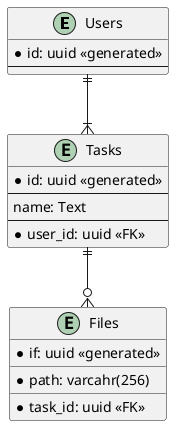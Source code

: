 @startuml

entity Users {
    *id: uuid <<generated>>
    --
}

entity Tasks {
    *id: uuid <<generated>>
    --
    name: Text
    --
    * user_id: uuid <<FK>>
}

entity Files {
    *if: uuid <<generated>>
    __
    * path: varcahr(256)
    __
    * task_id: uuid <<FK>>
}

Users ||--|{ Tasks
Tasks ||--o{ Files

@enduml